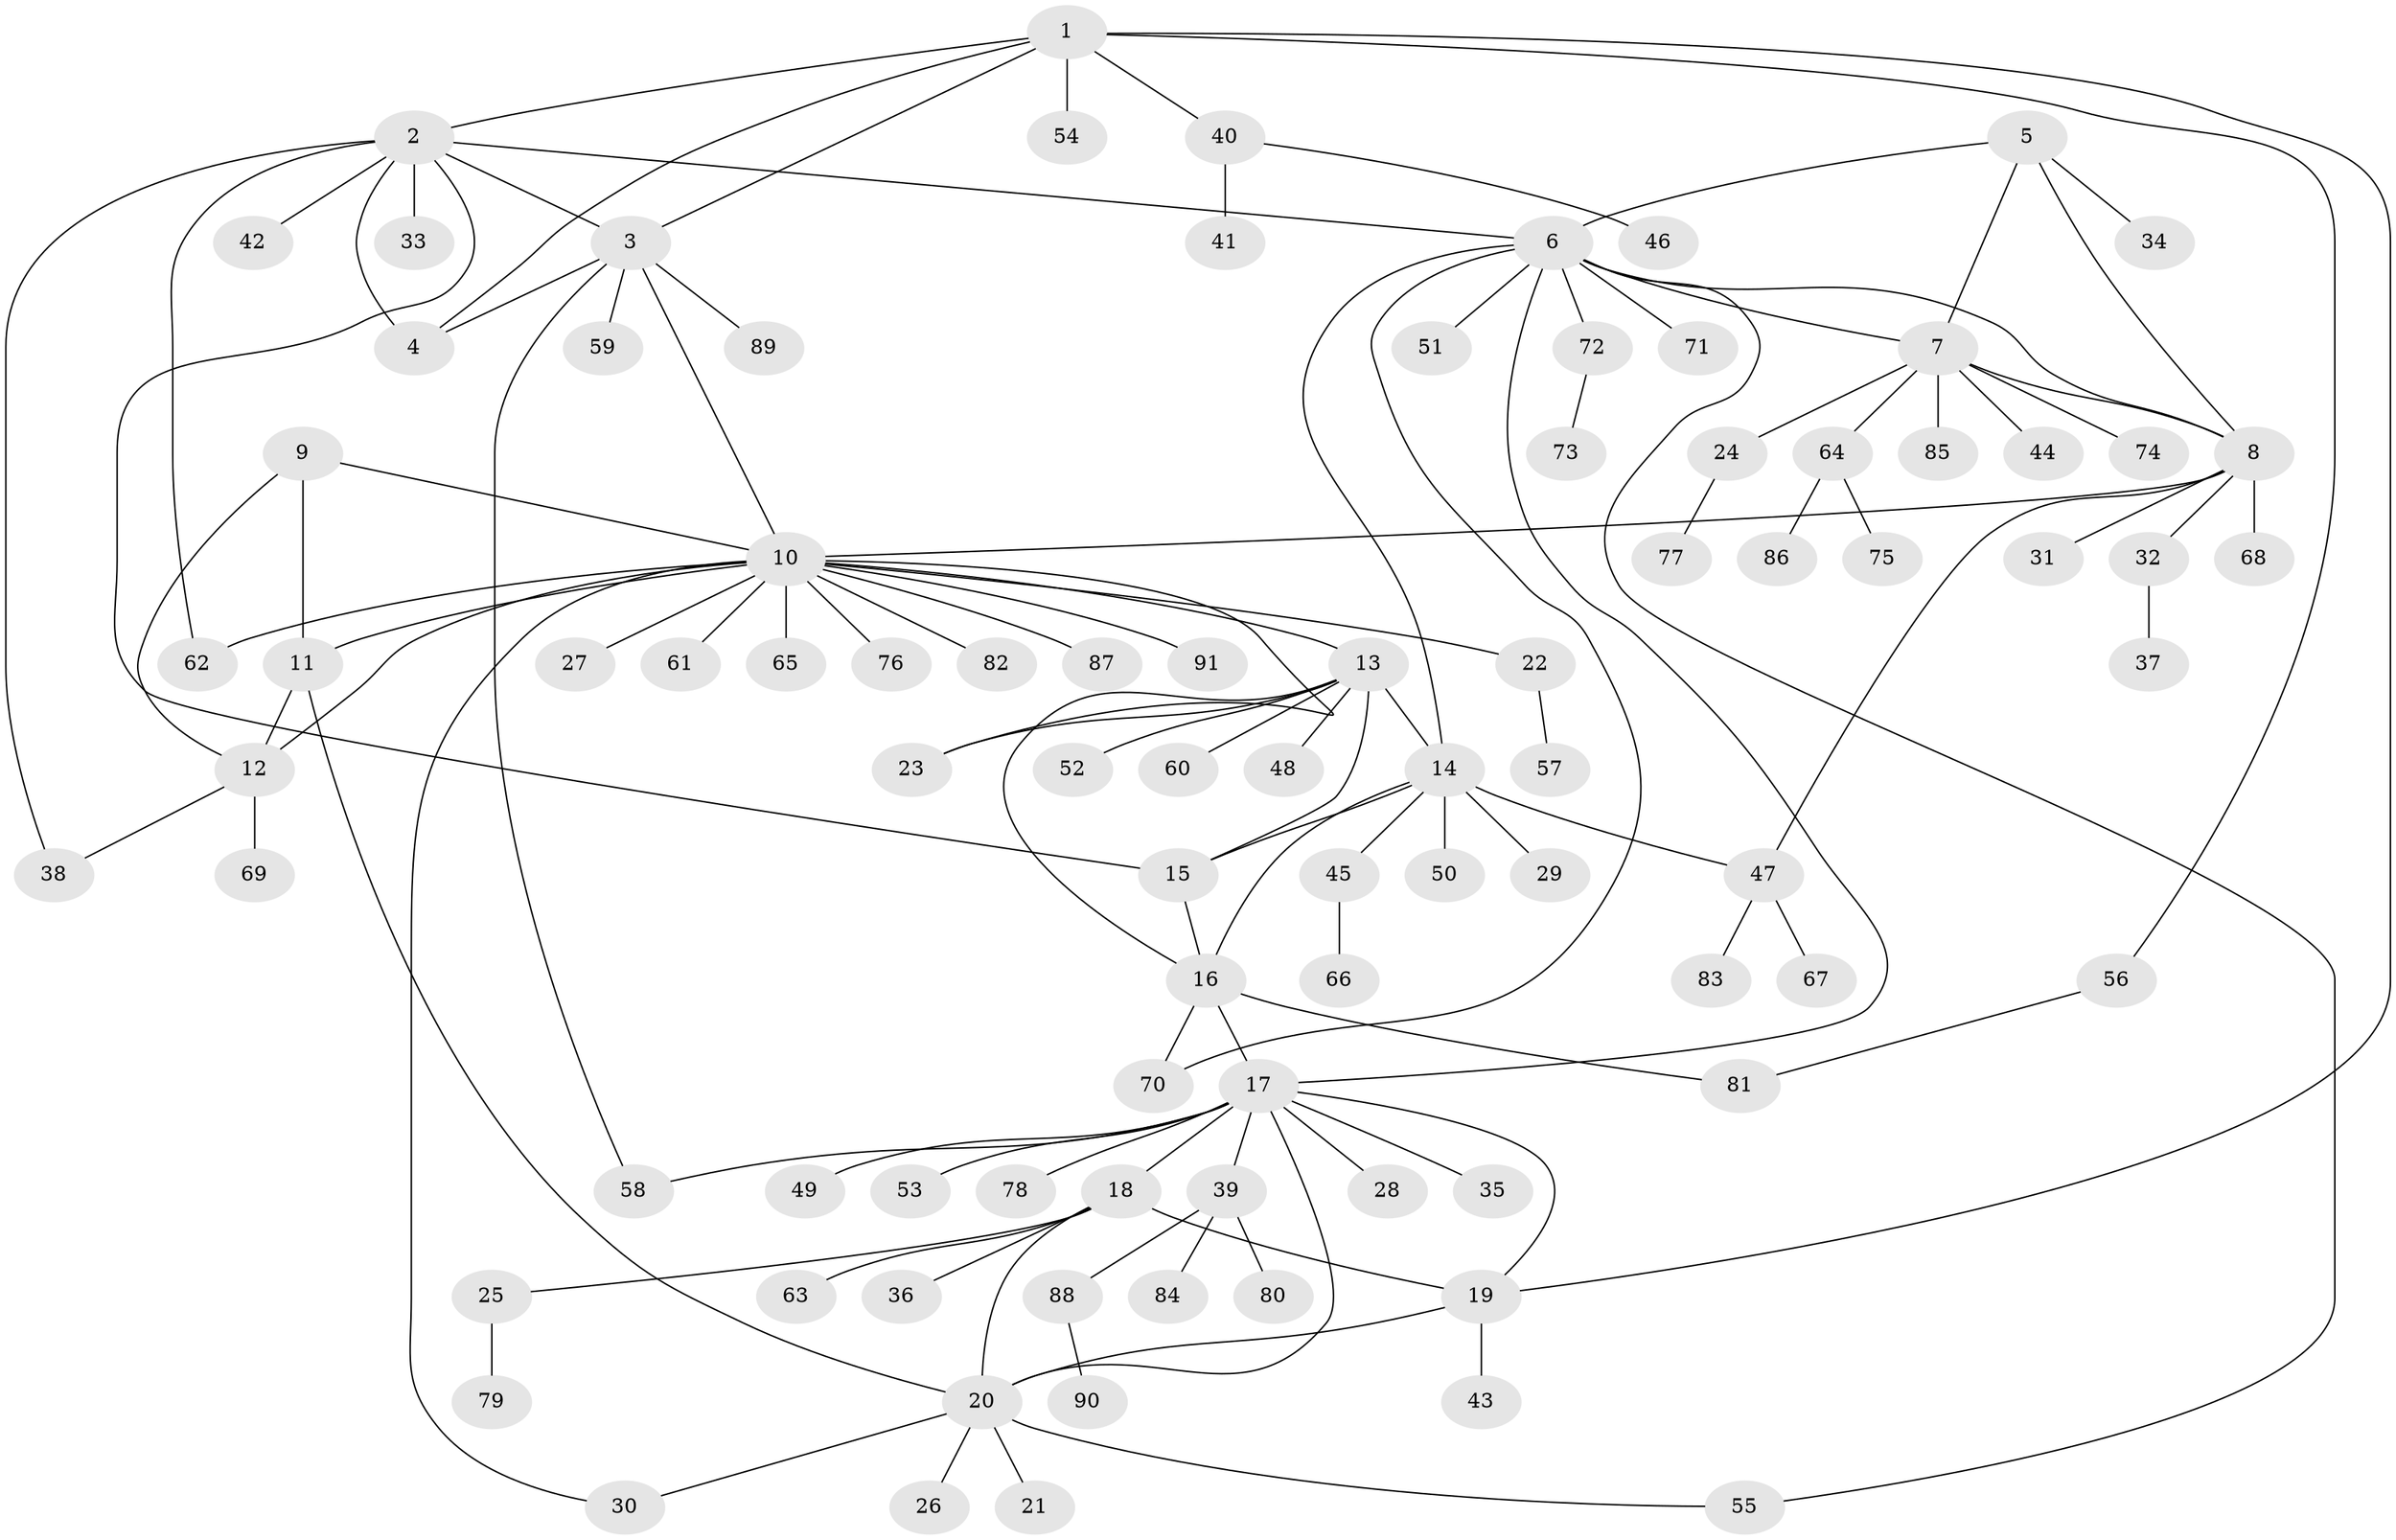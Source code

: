 // coarse degree distribution, {7: 0.029850746268656716, 9: 0.029850746268656716, 6: 0.04477611940298507, 3: 0.07462686567164178, 2: 0.13432835820895522, 12: 0.014925373134328358, 4: 0.029850746268656716, 15: 0.014925373134328358, 8: 0.014925373134328358, 14: 0.014925373134328358, 1: 0.5970149253731343}
// Generated by graph-tools (version 1.1) at 2025/52/02/27/25 19:52:14]
// undirected, 91 vertices, 120 edges
graph export_dot {
graph [start="1"]
  node [color=gray90,style=filled];
  1;
  2;
  3;
  4;
  5;
  6;
  7;
  8;
  9;
  10;
  11;
  12;
  13;
  14;
  15;
  16;
  17;
  18;
  19;
  20;
  21;
  22;
  23;
  24;
  25;
  26;
  27;
  28;
  29;
  30;
  31;
  32;
  33;
  34;
  35;
  36;
  37;
  38;
  39;
  40;
  41;
  42;
  43;
  44;
  45;
  46;
  47;
  48;
  49;
  50;
  51;
  52;
  53;
  54;
  55;
  56;
  57;
  58;
  59;
  60;
  61;
  62;
  63;
  64;
  65;
  66;
  67;
  68;
  69;
  70;
  71;
  72;
  73;
  74;
  75;
  76;
  77;
  78;
  79;
  80;
  81;
  82;
  83;
  84;
  85;
  86;
  87;
  88;
  89;
  90;
  91;
  1 -- 2;
  1 -- 3;
  1 -- 4;
  1 -- 19;
  1 -- 40;
  1 -- 54;
  1 -- 56;
  2 -- 3;
  2 -- 4;
  2 -- 6;
  2 -- 15;
  2 -- 33;
  2 -- 38;
  2 -- 42;
  2 -- 62;
  3 -- 4;
  3 -- 10;
  3 -- 58;
  3 -- 59;
  3 -- 89;
  5 -- 6;
  5 -- 7;
  5 -- 8;
  5 -- 34;
  6 -- 7;
  6 -- 8;
  6 -- 14;
  6 -- 17;
  6 -- 51;
  6 -- 55;
  6 -- 70;
  6 -- 71;
  6 -- 72;
  7 -- 8;
  7 -- 24;
  7 -- 44;
  7 -- 64;
  7 -- 74;
  7 -- 85;
  8 -- 10;
  8 -- 31;
  8 -- 32;
  8 -- 47;
  8 -- 68;
  9 -- 10;
  9 -- 11;
  9 -- 12;
  10 -- 11;
  10 -- 12;
  10 -- 13;
  10 -- 22;
  10 -- 23;
  10 -- 27;
  10 -- 30;
  10 -- 61;
  10 -- 62;
  10 -- 65;
  10 -- 76;
  10 -- 82;
  10 -- 87;
  10 -- 91;
  11 -- 12;
  11 -- 20;
  12 -- 38;
  12 -- 69;
  13 -- 14;
  13 -- 15;
  13 -- 16;
  13 -- 23;
  13 -- 48;
  13 -- 52;
  13 -- 60;
  14 -- 15;
  14 -- 16;
  14 -- 29;
  14 -- 45;
  14 -- 47;
  14 -- 50;
  15 -- 16;
  16 -- 17;
  16 -- 70;
  16 -- 81;
  17 -- 18;
  17 -- 19;
  17 -- 20;
  17 -- 28;
  17 -- 35;
  17 -- 39;
  17 -- 49;
  17 -- 53;
  17 -- 58;
  17 -- 78;
  18 -- 19;
  18 -- 20;
  18 -- 25;
  18 -- 36;
  18 -- 63;
  19 -- 20;
  19 -- 43;
  20 -- 21;
  20 -- 26;
  20 -- 30;
  20 -- 55;
  22 -- 57;
  24 -- 77;
  25 -- 79;
  32 -- 37;
  39 -- 80;
  39 -- 84;
  39 -- 88;
  40 -- 41;
  40 -- 46;
  45 -- 66;
  47 -- 67;
  47 -- 83;
  56 -- 81;
  64 -- 75;
  64 -- 86;
  72 -- 73;
  88 -- 90;
}
